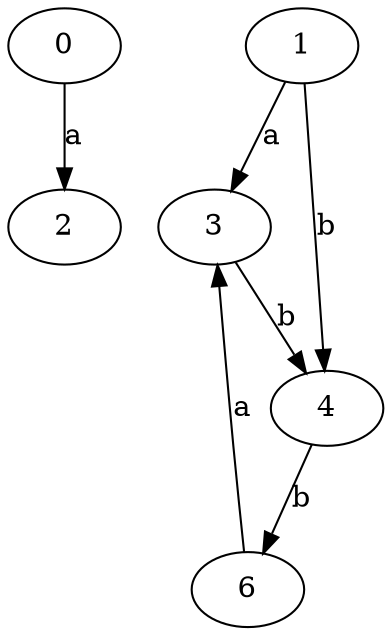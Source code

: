 strict digraph  {
2;
3;
4;
0;
6;
1;
3 -> 4  [label=b];
4 -> 6  [label=b];
0 -> 2  [label=a];
6 -> 3  [label=a];
1 -> 3  [label=a];
1 -> 4  [label=b];
}
